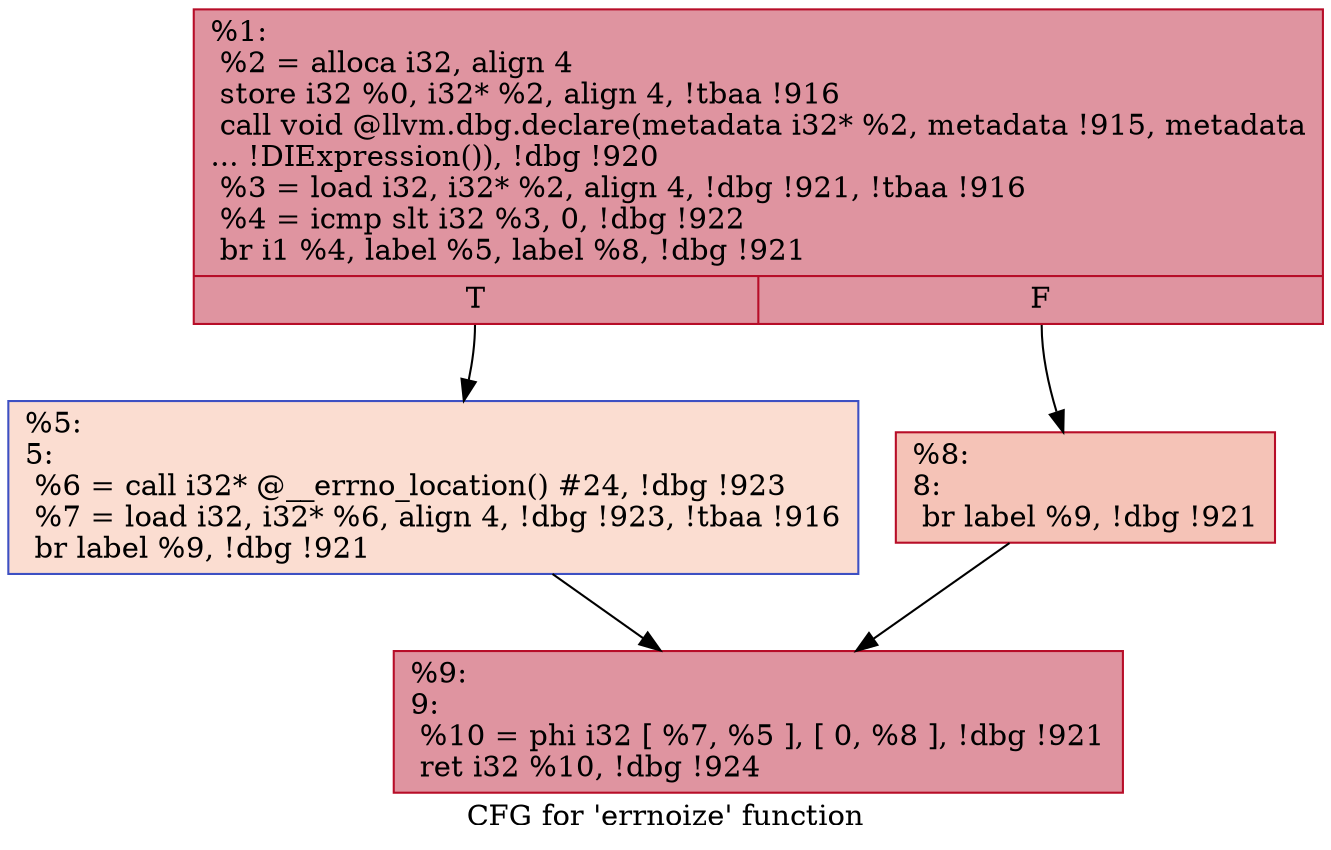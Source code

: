 digraph "CFG for 'errnoize' function" {
	label="CFG for 'errnoize' function";

	Node0xbb7a30 [shape=record,color="#b70d28ff", style=filled, fillcolor="#b70d2870",label="{%1:\l  %2 = alloca i32, align 4\l  store i32 %0, i32* %2, align 4, !tbaa !916\l  call void @llvm.dbg.declare(metadata i32* %2, metadata !915, metadata\l... !DIExpression()), !dbg !920\l  %3 = load i32, i32* %2, align 4, !dbg !921, !tbaa !916\l  %4 = icmp slt i32 %3, 0, !dbg !922\l  br i1 %4, label %5, label %8, !dbg !921\l|{<s0>T|<s1>F}}"];
	Node0xbb7a30:s0 -> Node0xb994e0;
	Node0xbb7a30:s1 -> Node0xb99560;
	Node0xb994e0 [shape=record,color="#3d50c3ff", style=filled, fillcolor="#f7b39670",label="{%5:\l5:                                                \l  %6 = call i32* @__errno_location() #24, !dbg !923\l  %7 = load i32, i32* %6, align 4, !dbg !923, !tbaa !916\l  br label %9, !dbg !921\l}"];
	Node0xb994e0 -> Node0xb995b0;
	Node0xb99560 [shape=record,color="#b70d28ff", style=filled, fillcolor="#e8765c70",label="{%8:\l8:                                                \l  br label %9, !dbg !921\l}"];
	Node0xb99560 -> Node0xb995b0;
	Node0xb995b0 [shape=record,color="#b70d28ff", style=filled, fillcolor="#b70d2870",label="{%9:\l9:                                                \l  %10 = phi i32 [ %7, %5 ], [ 0, %8 ], !dbg !921\l  ret i32 %10, !dbg !924\l}"];
}

